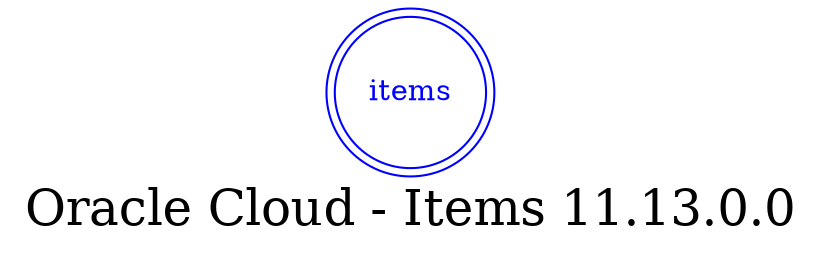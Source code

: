 digraph LexiconGraph {
graph[label="Oracle Cloud - Items 11.13.0.0", fontsize=24]
splines=true
"items" [color=blue, fontcolor=blue, shape=doublecircle]
}
